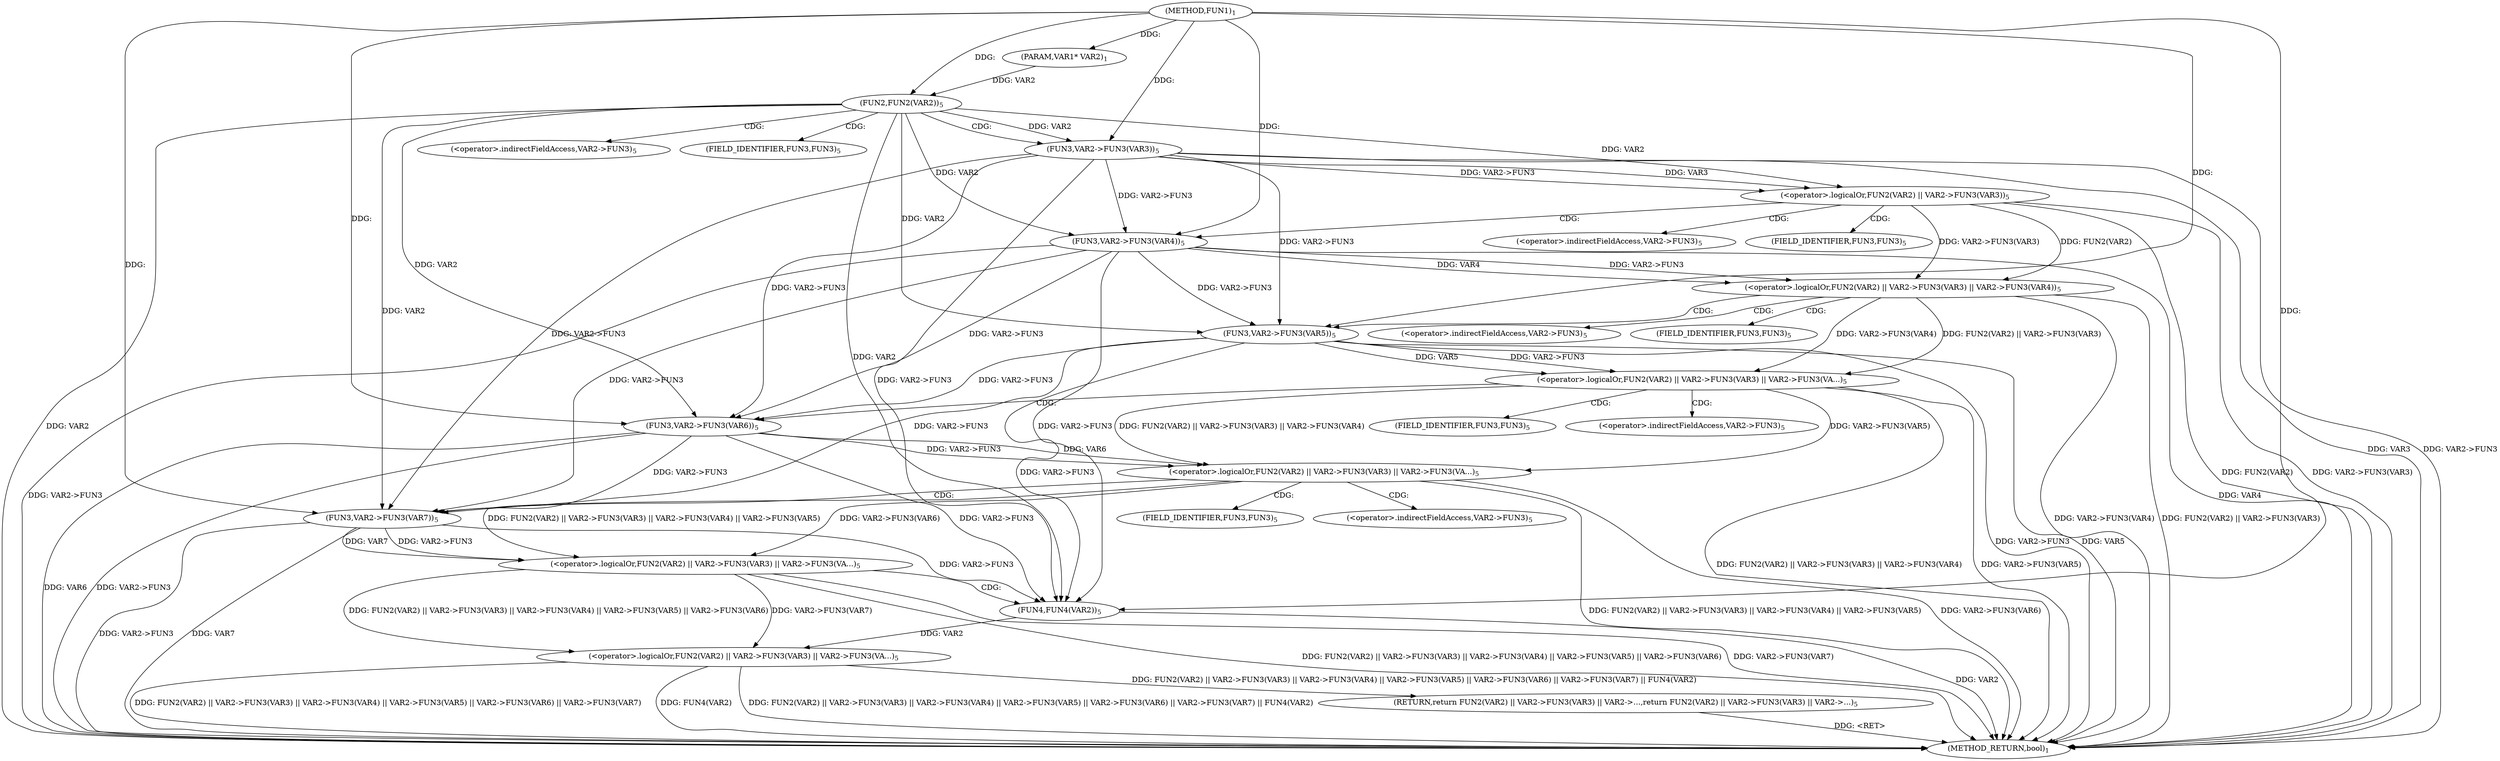 digraph "FUN1" {  
"8" [label = <(METHOD,FUN1)<SUB>1</SUB>> ]
"47" [label = <(METHOD_RETURN,bool)<SUB>1</SUB>> ]
"9" [label = <(PARAM,VAR1* VAR2)<SUB>1</SUB>> ]
"11" [label = <(RETURN,return FUN2(VAR2) || VAR2-&gt;FUN3(VAR3) || VAR2-&gt;...,return FUN2(VAR2) || VAR2-&gt;FUN3(VAR3) || VAR2-&gt;...)<SUB>5</SUB>> ]
"12" [label = <(&lt;operator&gt;.logicalOr,FUN2(VAR2) || VAR2-&gt;FUN3(VAR3) || VAR2-&gt;FUN3(VA...)<SUB>5</SUB>> ]
"13" [label = <(&lt;operator&gt;.logicalOr,FUN2(VAR2) || VAR2-&gt;FUN3(VAR3) || VAR2-&gt;FUN3(VA...)<SUB>5</SUB>> ]
"45" [label = <(FUN4,FUN4(VAR2))<SUB>5</SUB>> ]
"14" [label = <(&lt;operator&gt;.logicalOr,FUN2(VAR2) || VAR2-&gt;FUN3(VAR3) || VAR2-&gt;FUN3(VA...)<SUB>5</SUB>> ]
"40" [label = <(FUN3,VAR2-&gt;FUN3(VAR7))<SUB>5</SUB>> ]
"15" [label = <(&lt;operator&gt;.logicalOr,FUN2(VAR2) || VAR2-&gt;FUN3(VAR3) || VAR2-&gt;FUN3(VA...)<SUB>5</SUB>> ]
"35" [label = <(FUN3,VAR2-&gt;FUN3(VAR6))<SUB>5</SUB>> ]
"16" [label = <(&lt;operator&gt;.logicalOr,FUN2(VAR2) || VAR2-&gt;FUN3(VAR3) || VAR2-&gt;FUN3(VAR4))<SUB>5</SUB>> ]
"30" [label = <(FUN3,VAR2-&gt;FUN3(VAR5))<SUB>5</SUB>> ]
"17" [label = <(&lt;operator&gt;.logicalOr,FUN2(VAR2) || VAR2-&gt;FUN3(VAR3))<SUB>5</SUB>> ]
"25" [label = <(FUN3,VAR2-&gt;FUN3(VAR4))<SUB>5</SUB>> ]
"18" [label = <(FUN2,FUN2(VAR2))<SUB>5</SUB>> ]
"20" [label = <(FUN3,VAR2-&gt;FUN3(VAR3))<SUB>5</SUB>> ]
"41" [label = <(&lt;operator&gt;.indirectFieldAccess,VAR2-&gt;FUN3)<SUB>5</SUB>> ]
"36" [label = <(&lt;operator&gt;.indirectFieldAccess,VAR2-&gt;FUN3)<SUB>5</SUB>> ]
"43" [label = <(FIELD_IDENTIFIER,FUN3,FUN3)<SUB>5</SUB>> ]
"31" [label = <(&lt;operator&gt;.indirectFieldAccess,VAR2-&gt;FUN3)<SUB>5</SUB>> ]
"38" [label = <(FIELD_IDENTIFIER,FUN3,FUN3)<SUB>5</SUB>> ]
"26" [label = <(&lt;operator&gt;.indirectFieldAccess,VAR2-&gt;FUN3)<SUB>5</SUB>> ]
"33" [label = <(FIELD_IDENTIFIER,FUN3,FUN3)<SUB>5</SUB>> ]
"21" [label = <(&lt;operator&gt;.indirectFieldAccess,VAR2-&gt;FUN3)<SUB>5</SUB>> ]
"28" [label = <(FIELD_IDENTIFIER,FUN3,FUN3)<SUB>5</SUB>> ]
"23" [label = <(FIELD_IDENTIFIER,FUN3,FUN3)<SUB>5</SUB>> ]
  "11" -> "47"  [ label = "DDG: &lt;RET&gt;"] 
  "18" -> "47"  [ label = "DDG: VAR2"] 
  "17" -> "47"  [ label = "DDG: FUN2(VAR2)"] 
  "20" -> "47"  [ label = "DDG: VAR2-&gt;FUN3"] 
  "20" -> "47"  [ label = "DDG: VAR3"] 
  "17" -> "47"  [ label = "DDG: VAR2-&gt;FUN3(VAR3)"] 
  "16" -> "47"  [ label = "DDG: FUN2(VAR2) || VAR2-&gt;FUN3(VAR3)"] 
  "25" -> "47"  [ label = "DDG: VAR2-&gt;FUN3"] 
  "25" -> "47"  [ label = "DDG: VAR4"] 
  "16" -> "47"  [ label = "DDG: VAR2-&gt;FUN3(VAR4)"] 
  "15" -> "47"  [ label = "DDG: FUN2(VAR2) || VAR2-&gt;FUN3(VAR3) || VAR2-&gt;FUN3(VAR4)"] 
  "30" -> "47"  [ label = "DDG: VAR2-&gt;FUN3"] 
  "30" -> "47"  [ label = "DDG: VAR5"] 
  "15" -> "47"  [ label = "DDG: VAR2-&gt;FUN3(VAR5)"] 
  "14" -> "47"  [ label = "DDG: FUN2(VAR2) || VAR2-&gt;FUN3(VAR3) || VAR2-&gt;FUN3(VAR4) || VAR2-&gt;FUN3(VAR5)"] 
  "35" -> "47"  [ label = "DDG: VAR2-&gt;FUN3"] 
  "35" -> "47"  [ label = "DDG: VAR6"] 
  "14" -> "47"  [ label = "DDG: VAR2-&gt;FUN3(VAR6)"] 
  "13" -> "47"  [ label = "DDG: FUN2(VAR2) || VAR2-&gt;FUN3(VAR3) || VAR2-&gt;FUN3(VAR4) || VAR2-&gt;FUN3(VAR5) || VAR2-&gt;FUN3(VAR6)"] 
  "40" -> "47"  [ label = "DDG: VAR2-&gt;FUN3"] 
  "40" -> "47"  [ label = "DDG: VAR7"] 
  "13" -> "47"  [ label = "DDG: VAR2-&gt;FUN3(VAR7)"] 
  "12" -> "47"  [ label = "DDG: FUN2(VAR2) || VAR2-&gt;FUN3(VAR3) || VAR2-&gt;FUN3(VAR4) || VAR2-&gt;FUN3(VAR5) || VAR2-&gt;FUN3(VAR6) || VAR2-&gt;FUN3(VAR7)"] 
  "45" -> "47"  [ label = "DDG: VAR2"] 
  "12" -> "47"  [ label = "DDG: FUN4(VAR2)"] 
  "12" -> "47"  [ label = "DDG: FUN2(VAR2) || VAR2-&gt;FUN3(VAR3) || VAR2-&gt;FUN3(VAR4) || VAR2-&gt;FUN3(VAR5) || VAR2-&gt;FUN3(VAR6) || VAR2-&gt;FUN3(VAR7) || FUN4(VAR2)"] 
  "8" -> "9"  [ label = "DDG: "] 
  "12" -> "11"  [ label = "DDG: FUN2(VAR2) || VAR2-&gt;FUN3(VAR3) || VAR2-&gt;FUN3(VAR4) || VAR2-&gt;FUN3(VAR5) || VAR2-&gt;FUN3(VAR6) || VAR2-&gt;FUN3(VAR7) || FUN4(VAR2)"] 
  "13" -> "12"  [ label = "DDG: FUN2(VAR2) || VAR2-&gt;FUN3(VAR3) || VAR2-&gt;FUN3(VAR4) || VAR2-&gt;FUN3(VAR5) || VAR2-&gt;FUN3(VAR6)"] 
  "13" -> "12"  [ label = "DDG: VAR2-&gt;FUN3(VAR7)"] 
  "45" -> "12"  [ label = "DDG: VAR2"] 
  "14" -> "13"  [ label = "DDG: FUN2(VAR2) || VAR2-&gt;FUN3(VAR3) || VAR2-&gt;FUN3(VAR4) || VAR2-&gt;FUN3(VAR5)"] 
  "14" -> "13"  [ label = "DDG: VAR2-&gt;FUN3(VAR6)"] 
  "40" -> "13"  [ label = "DDG: VAR2-&gt;FUN3"] 
  "40" -> "13"  [ label = "DDG: VAR7"] 
  "18" -> "45"  [ label = "DDG: VAR2"] 
  "20" -> "45"  [ label = "DDG: VAR2-&gt;FUN3"] 
  "25" -> "45"  [ label = "DDG: VAR2-&gt;FUN3"] 
  "30" -> "45"  [ label = "DDG: VAR2-&gt;FUN3"] 
  "35" -> "45"  [ label = "DDG: VAR2-&gt;FUN3"] 
  "40" -> "45"  [ label = "DDG: VAR2-&gt;FUN3"] 
  "8" -> "45"  [ label = "DDG: "] 
  "15" -> "14"  [ label = "DDG: FUN2(VAR2) || VAR2-&gt;FUN3(VAR3) || VAR2-&gt;FUN3(VAR4)"] 
  "15" -> "14"  [ label = "DDG: VAR2-&gt;FUN3(VAR5)"] 
  "35" -> "14"  [ label = "DDG: VAR2-&gt;FUN3"] 
  "35" -> "14"  [ label = "DDG: VAR6"] 
  "18" -> "40"  [ label = "DDG: VAR2"] 
  "20" -> "40"  [ label = "DDG: VAR2-&gt;FUN3"] 
  "25" -> "40"  [ label = "DDG: VAR2-&gt;FUN3"] 
  "30" -> "40"  [ label = "DDG: VAR2-&gt;FUN3"] 
  "35" -> "40"  [ label = "DDG: VAR2-&gt;FUN3"] 
  "8" -> "40"  [ label = "DDG: "] 
  "16" -> "15"  [ label = "DDG: FUN2(VAR2) || VAR2-&gt;FUN3(VAR3)"] 
  "16" -> "15"  [ label = "DDG: VAR2-&gt;FUN3(VAR4)"] 
  "30" -> "15"  [ label = "DDG: VAR2-&gt;FUN3"] 
  "30" -> "15"  [ label = "DDG: VAR5"] 
  "18" -> "35"  [ label = "DDG: VAR2"] 
  "20" -> "35"  [ label = "DDG: VAR2-&gt;FUN3"] 
  "25" -> "35"  [ label = "DDG: VAR2-&gt;FUN3"] 
  "30" -> "35"  [ label = "DDG: VAR2-&gt;FUN3"] 
  "8" -> "35"  [ label = "DDG: "] 
  "17" -> "16"  [ label = "DDG: FUN2(VAR2)"] 
  "17" -> "16"  [ label = "DDG: VAR2-&gt;FUN3(VAR3)"] 
  "25" -> "16"  [ label = "DDG: VAR2-&gt;FUN3"] 
  "25" -> "16"  [ label = "DDG: VAR4"] 
  "18" -> "30"  [ label = "DDG: VAR2"] 
  "20" -> "30"  [ label = "DDG: VAR2-&gt;FUN3"] 
  "25" -> "30"  [ label = "DDG: VAR2-&gt;FUN3"] 
  "8" -> "30"  [ label = "DDG: "] 
  "18" -> "17"  [ label = "DDG: VAR2"] 
  "20" -> "17"  [ label = "DDG: VAR2-&gt;FUN3"] 
  "20" -> "17"  [ label = "DDG: VAR3"] 
  "18" -> "25"  [ label = "DDG: VAR2"] 
  "20" -> "25"  [ label = "DDG: VAR2-&gt;FUN3"] 
  "8" -> "25"  [ label = "DDG: "] 
  "9" -> "18"  [ label = "DDG: VAR2"] 
  "8" -> "18"  [ label = "DDG: "] 
  "18" -> "20"  [ label = "DDG: VAR2"] 
  "8" -> "20"  [ label = "DDG: "] 
  "13" -> "45"  [ label = "CDG: "] 
  "14" -> "41"  [ label = "CDG: "] 
  "14" -> "40"  [ label = "CDG: "] 
  "14" -> "43"  [ label = "CDG: "] 
  "15" -> "36"  [ label = "CDG: "] 
  "15" -> "38"  [ label = "CDG: "] 
  "15" -> "35"  [ label = "CDG: "] 
  "16" -> "30"  [ label = "CDG: "] 
  "16" -> "33"  [ label = "CDG: "] 
  "16" -> "31"  [ label = "CDG: "] 
  "17" -> "26"  [ label = "CDG: "] 
  "17" -> "28"  [ label = "CDG: "] 
  "17" -> "25"  [ label = "CDG: "] 
  "18" -> "21"  [ label = "CDG: "] 
  "18" -> "23"  [ label = "CDG: "] 
  "18" -> "20"  [ label = "CDG: "] 
}

